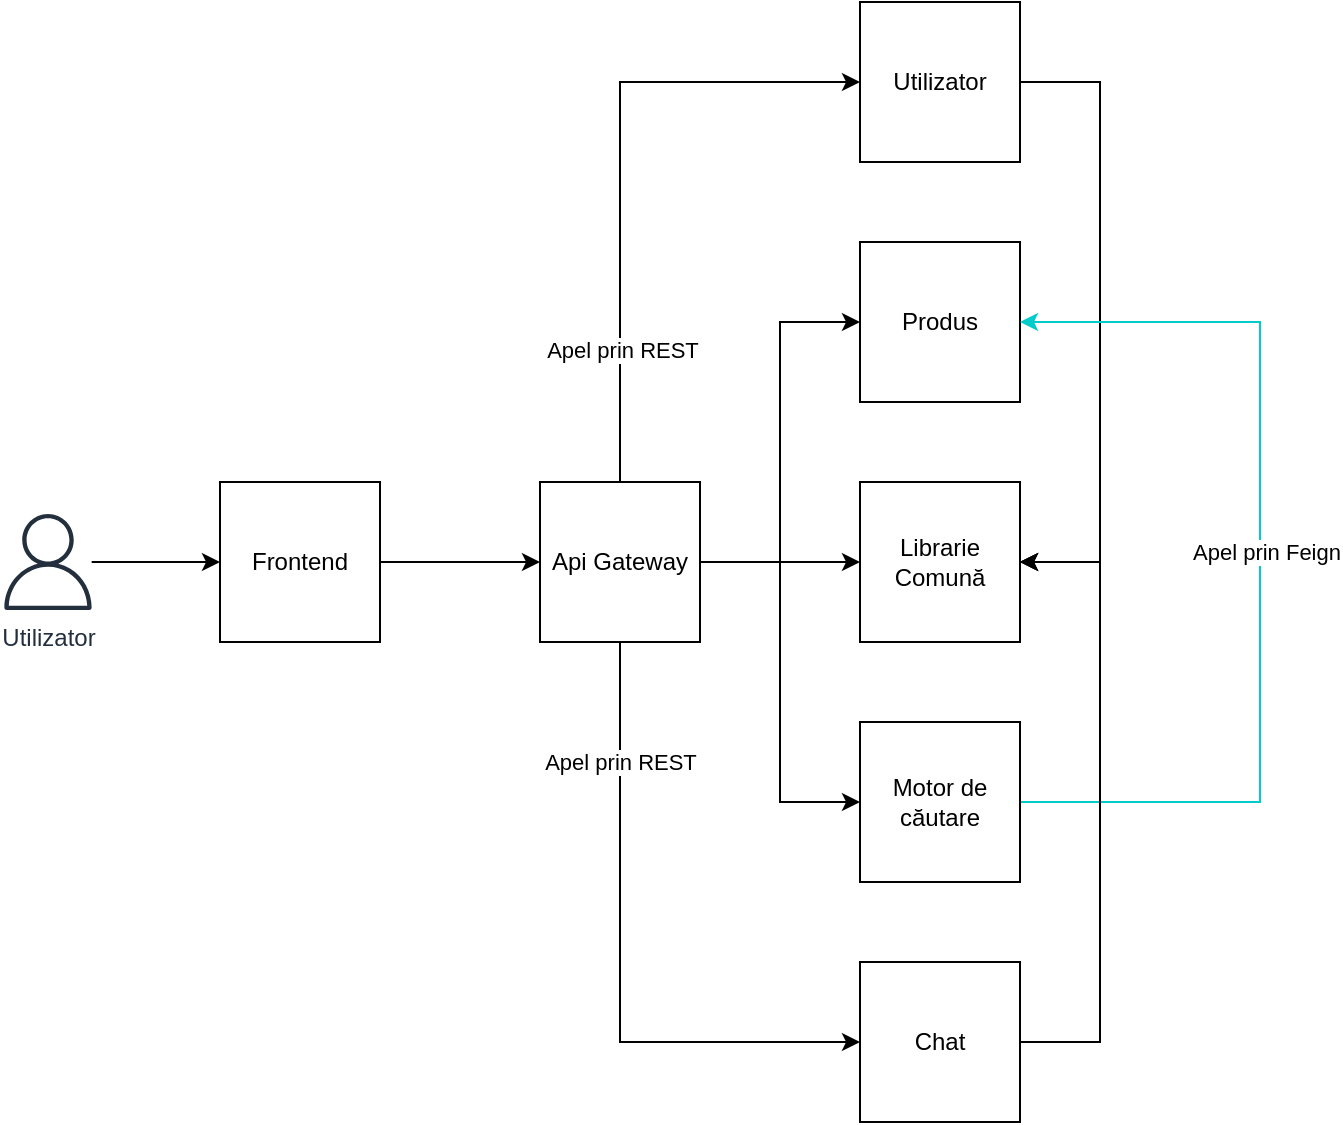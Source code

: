<mxfile version="24.5.2" type="device">
  <diagram name="Page-1" id="-xiNyq-ZSrG1IBJeAhxN">
    <mxGraphModel dx="1434" dy="786" grid="1" gridSize="10" guides="1" tooltips="1" connect="1" arrows="1" fold="1" page="1" pageScale="1" pageWidth="850" pageHeight="1100" math="0" shadow="0">
      <root>
        <mxCell id="0" />
        <mxCell id="1" parent="0" />
        <mxCell id="nAVbqyg0xFE-0oq1EsJC-9" style="edgeStyle=orthogonalEdgeStyle;rounded=0;orthogonalLoop=1;jettySize=auto;html=1;entryX=0;entryY=0.5;entryDx=0;entryDy=0;" edge="1" parent="1" source="nAVbqyg0xFE-0oq1EsJC-1" target="nAVbqyg0xFE-0oq1EsJC-2">
          <mxGeometry relative="1" as="geometry" />
        </mxCell>
        <mxCell id="nAVbqyg0xFE-0oq1EsJC-1" value="Utilizator" style="sketch=0;outlineConnect=0;fontColor=#232F3E;gradientColor=none;fillColor=#232F3D;strokeColor=none;dashed=0;verticalLabelPosition=bottom;verticalAlign=top;align=center;html=1;fontSize=12;fontStyle=0;aspect=fixed;pointerEvents=1;shape=mxgraph.aws4.user;" vertex="1" parent="1">
          <mxGeometry x="10" y="416" width="48" height="48" as="geometry" />
        </mxCell>
        <mxCell id="nAVbqyg0xFE-0oq1EsJC-10" style="edgeStyle=orthogonalEdgeStyle;rounded=0;orthogonalLoop=1;jettySize=auto;html=1;exitX=1;exitY=0.5;exitDx=0;exitDy=0;entryX=0;entryY=0.5;entryDx=0;entryDy=0;" edge="1" parent="1" source="nAVbqyg0xFE-0oq1EsJC-2" target="nAVbqyg0xFE-0oq1EsJC-3">
          <mxGeometry relative="1" as="geometry" />
        </mxCell>
        <mxCell id="nAVbqyg0xFE-0oq1EsJC-2" value="Frontend" style="whiteSpace=wrap;html=1;aspect=fixed;" vertex="1" parent="1">
          <mxGeometry x="120" y="400" width="80" height="80" as="geometry" />
        </mxCell>
        <mxCell id="nAVbqyg0xFE-0oq1EsJC-11" style="edgeStyle=orthogonalEdgeStyle;rounded=0;orthogonalLoop=1;jettySize=auto;html=1;entryX=0;entryY=0.5;entryDx=0;entryDy=0;" edge="1" parent="1" source="nAVbqyg0xFE-0oq1EsJC-3" target="nAVbqyg0xFE-0oq1EsJC-4">
          <mxGeometry relative="1" as="geometry">
            <Array as="points">
              <mxPoint x="320" y="200" />
            </Array>
          </mxGeometry>
        </mxCell>
        <mxCell id="nAVbqyg0xFE-0oq1EsJC-21" value="Apel prin REST" style="edgeLabel;html=1;align=center;verticalAlign=middle;resizable=0;points=[];" vertex="1" connectable="0" parent="nAVbqyg0xFE-0oq1EsJC-11">
          <mxGeometry x="-0.588" y="-1" relative="1" as="geometry">
            <mxPoint as="offset" />
          </mxGeometry>
        </mxCell>
        <mxCell id="nAVbqyg0xFE-0oq1EsJC-12" style="edgeStyle=orthogonalEdgeStyle;rounded=0;orthogonalLoop=1;jettySize=auto;html=1;entryX=0;entryY=0.5;entryDx=0;entryDy=0;" edge="1" parent="1" source="nAVbqyg0xFE-0oq1EsJC-3" target="nAVbqyg0xFE-0oq1EsJC-5">
          <mxGeometry relative="1" as="geometry" />
        </mxCell>
        <mxCell id="nAVbqyg0xFE-0oq1EsJC-13" style="edgeStyle=orthogonalEdgeStyle;rounded=0;orthogonalLoop=1;jettySize=auto;html=1;entryX=0;entryY=0.5;entryDx=0;entryDy=0;" edge="1" parent="1" source="nAVbqyg0xFE-0oq1EsJC-3" target="nAVbqyg0xFE-0oq1EsJC-8">
          <mxGeometry relative="1" as="geometry" />
        </mxCell>
        <mxCell id="nAVbqyg0xFE-0oq1EsJC-14" style="edgeStyle=orthogonalEdgeStyle;rounded=0;orthogonalLoop=1;jettySize=auto;html=1;exitX=1;exitY=0.5;exitDx=0;exitDy=0;entryX=0;entryY=0.5;entryDx=0;entryDy=0;" edge="1" parent="1" source="nAVbqyg0xFE-0oq1EsJC-3" target="nAVbqyg0xFE-0oq1EsJC-6">
          <mxGeometry relative="1" as="geometry" />
        </mxCell>
        <mxCell id="nAVbqyg0xFE-0oq1EsJC-15" style="edgeStyle=orthogonalEdgeStyle;rounded=0;orthogonalLoop=1;jettySize=auto;html=1;entryX=0;entryY=0.5;entryDx=0;entryDy=0;" edge="1" parent="1" source="nAVbqyg0xFE-0oq1EsJC-3" target="nAVbqyg0xFE-0oq1EsJC-7">
          <mxGeometry relative="1" as="geometry">
            <Array as="points">
              <mxPoint x="320" y="680" />
            </Array>
          </mxGeometry>
        </mxCell>
        <mxCell id="nAVbqyg0xFE-0oq1EsJC-22" value="Apel prin REST" style="edgeLabel;html=1;align=center;verticalAlign=middle;resizable=0;points=[];" vertex="1" connectable="0" parent="nAVbqyg0xFE-0oq1EsJC-15">
          <mxGeometry x="-0.625" relative="1" as="geometry">
            <mxPoint as="offset" />
          </mxGeometry>
        </mxCell>
        <mxCell id="nAVbqyg0xFE-0oq1EsJC-3" value="Api Gateway" style="whiteSpace=wrap;html=1;aspect=fixed;" vertex="1" parent="1">
          <mxGeometry x="280" y="400" width="80" height="80" as="geometry" />
        </mxCell>
        <mxCell id="nAVbqyg0xFE-0oq1EsJC-16" style="edgeStyle=orthogonalEdgeStyle;rounded=0;orthogonalLoop=1;jettySize=auto;html=1;entryX=1;entryY=0.5;entryDx=0;entryDy=0;" edge="1" parent="1" source="nAVbqyg0xFE-0oq1EsJC-4" target="nAVbqyg0xFE-0oq1EsJC-8">
          <mxGeometry relative="1" as="geometry">
            <Array as="points">
              <mxPoint x="560" y="200" />
              <mxPoint x="560" y="440" />
            </Array>
          </mxGeometry>
        </mxCell>
        <mxCell id="nAVbqyg0xFE-0oq1EsJC-4" value="Utilizator" style="whiteSpace=wrap;html=1;aspect=fixed;" vertex="1" parent="1">
          <mxGeometry x="440" y="160" width="80" height="80" as="geometry" />
        </mxCell>
        <mxCell id="nAVbqyg0xFE-0oq1EsJC-5" value="Produs" style="whiteSpace=wrap;html=1;aspect=fixed;" vertex="1" parent="1">
          <mxGeometry x="440" y="280" width="80" height="80" as="geometry" />
        </mxCell>
        <mxCell id="nAVbqyg0xFE-0oq1EsJC-17" style="edgeStyle=orthogonalEdgeStyle;rounded=0;orthogonalLoop=1;jettySize=auto;html=1;entryX=1;entryY=0.5;entryDx=0;entryDy=0;" edge="1" parent="1" source="nAVbqyg0xFE-0oq1EsJC-6" target="nAVbqyg0xFE-0oq1EsJC-8">
          <mxGeometry relative="1" as="geometry">
            <Array as="points">
              <mxPoint x="560" y="560" />
              <mxPoint x="560" y="440" />
            </Array>
          </mxGeometry>
        </mxCell>
        <mxCell id="nAVbqyg0xFE-0oq1EsJC-19" style="edgeStyle=orthogonalEdgeStyle;rounded=0;orthogonalLoop=1;jettySize=auto;html=1;entryX=1;entryY=0.5;entryDx=0;entryDy=0;strokeColor=#00CCCC;" edge="1" parent="1" source="nAVbqyg0xFE-0oq1EsJC-6" target="nAVbqyg0xFE-0oq1EsJC-5">
          <mxGeometry relative="1" as="geometry">
            <Array as="points">
              <mxPoint x="640" y="560" />
              <mxPoint x="640" y="320" />
            </Array>
          </mxGeometry>
        </mxCell>
        <mxCell id="nAVbqyg0xFE-0oq1EsJC-20" value="Apel prin Feign" style="edgeLabel;html=1;align=center;verticalAlign=middle;resizable=0;points=[];" vertex="1" connectable="0" parent="nAVbqyg0xFE-0oq1EsJC-19">
          <mxGeometry x="0.021" y="-3" relative="1" as="geometry">
            <mxPoint as="offset" />
          </mxGeometry>
        </mxCell>
        <mxCell id="nAVbqyg0xFE-0oq1EsJC-6" value="Motor de căutare" style="whiteSpace=wrap;html=1;aspect=fixed;" vertex="1" parent="1">
          <mxGeometry x="440" y="520" width="80" height="80" as="geometry" />
        </mxCell>
        <mxCell id="nAVbqyg0xFE-0oq1EsJC-18" style="edgeStyle=orthogonalEdgeStyle;rounded=0;orthogonalLoop=1;jettySize=auto;html=1;exitX=1;exitY=0.5;exitDx=0;exitDy=0;entryX=1;entryY=0.5;entryDx=0;entryDy=0;" edge="1" parent="1" source="nAVbqyg0xFE-0oq1EsJC-7" target="nAVbqyg0xFE-0oq1EsJC-8">
          <mxGeometry relative="1" as="geometry">
            <Array as="points">
              <mxPoint x="560" y="680" />
              <mxPoint x="560" y="440" />
            </Array>
          </mxGeometry>
        </mxCell>
        <mxCell id="nAVbqyg0xFE-0oq1EsJC-7" value="Chat" style="whiteSpace=wrap;html=1;aspect=fixed;" vertex="1" parent="1">
          <mxGeometry x="440" y="640" width="80" height="80" as="geometry" />
        </mxCell>
        <mxCell id="nAVbqyg0xFE-0oq1EsJC-8" value="Librarie Comună" style="whiteSpace=wrap;html=1;aspect=fixed;" vertex="1" parent="1">
          <mxGeometry x="440" y="400" width="80" height="80" as="geometry" />
        </mxCell>
      </root>
    </mxGraphModel>
  </diagram>
</mxfile>
